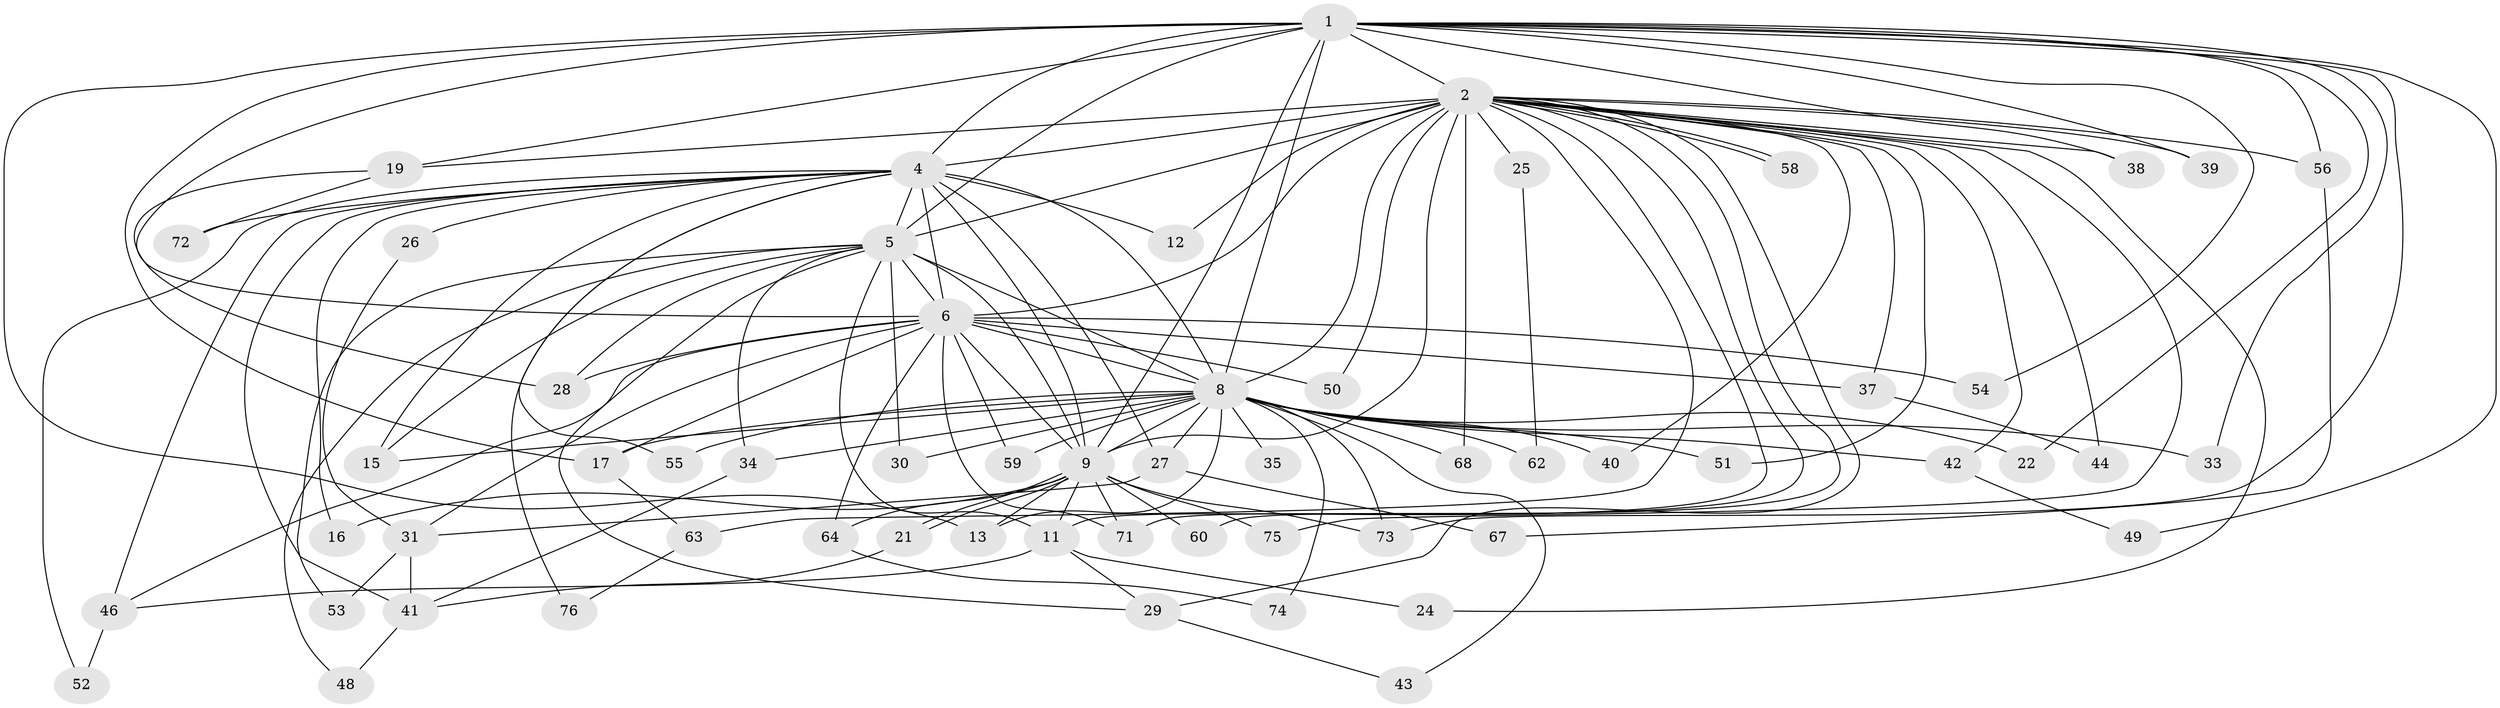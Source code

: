 // Generated by graph-tools (version 1.1) at 2025/51/02/27/25 19:51:53]
// undirected, 59 vertices, 134 edges
graph export_dot {
graph [start="1"]
  node [color=gray90,style=filled];
  1 [super="+32"];
  2 [super="+3"];
  4 [super="+14"];
  5 [super="+18"];
  6 [super="+7"];
  8 [super="+10"];
  9 [super="+20"];
  11 [super="+70"];
  12;
  13 [super="+36"];
  15 [super="+23"];
  16;
  17;
  19;
  21;
  22;
  24;
  25;
  26;
  27;
  28 [super="+61"];
  29 [super="+65"];
  30;
  31 [super="+57"];
  33;
  34 [super="+45"];
  35;
  37;
  38;
  39;
  40;
  41 [super="+69"];
  42 [super="+47"];
  43;
  44;
  46 [super="+77"];
  48;
  49;
  50;
  51;
  52;
  53;
  54;
  55;
  56;
  58;
  59;
  60;
  62;
  63 [super="+66"];
  64;
  67;
  68;
  71 [super="+78"];
  72;
  73 [super="+79"];
  74;
  75;
  76;
  1 -- 2 [weight=2];
  1 -- 4;
  1 -- 5;
  1 -- 6 [weight=2];
  1 -- 8 [weight=2];
  1 -- 9;
  1 -- 13;
  1 -- 19;
  1 -- 22;
  1 -- 38;
  1 -- 39;
  1 -- 49;
  1 -- 54;
  1 -- 56;
  1 -- 73;
  1 -- 17;
  1 -- 33;
  2 -- 4 [weight=2];
  2 -- 5 [weight=2];
  2 -- 6 [weight=4];
  2 -- 8 [weight=4];
  2 -- 9 [weight=3];
  2 -- 12;
  2 -- 25 [weight=2];
  2 -- 42;
  2 -- 44;
  2 -- 51;
  2 -- 58;
  2 -- 58;
  2 -- 63 [weight=2];
  2 -- 68;
  2 -- 11;
  2 -- 75;
  2 -- 19;
  2 -- 24;
  2 -- 29;
  2 -- 37;
  2 -- 38;
  2 -- 39;
  2 -- 40;
  2 -- 50;
  2 -- 56;
  2 -- 60;
  2 -- 71;
  4 -- 5;
  4 -- 6 [weight=2];
  4 -- 8 [weight=3];
  4 -- 9;
  4 -- 12;
  4 -- 26 [weight=2];
  4 -- 27;
  4 -- 41;
  4 -- 76;
  4 -- 72;
  4 -- 46;
  4 -- 16;
  4 -- 52;
  4 -- 55;
  4 -- 15;
  5 -- 6 [weight=2];
  5 -- 8 [weight=3];
  5 -- 9;
  5 -- 11;
  5 -- 15;
  5 -- 28;
  5 -- 34;
  5 -- 48;
  5 -- 53;
  5 -- 29;
  5 -- 30;
  6 -- 8 [weight=4];
  6 -- 9 [weight=2];
  6 -- 31;
  6 -- 37;
  6 -- 59;
  6 -- 64;
  6 -- 71;
  6 -- 46;
  6 -- 17;
  6 -- 50;
  6 -- 54;
  6 -- 28;
  8 -- 9 [weight=2];
  8 -- 15;
  8 -- 27;
  8 -- 34;
  8 -- 40;
  8 -- 42;
  8 -- 62;
  8 -- 68;
  8 -- 73;
  8 -- 74;
  8 -- 33;
  8 -- 35;
  8 -- 43;
  8 -- 17;
  8 -- 51;
  8 -- 22;
  8 -- 55;
  8 -- 59;
  8 -- 30;
  8 -- 13;
  9 -- 13;
  9 -- 16;
  9 -- 21;
  9 -- 21;
  9 -- 60;
  9 -- 64;
  9 -- 71;
  9 -- 75;
  9 -- 11;
  9 -- 73;
  11 -- 24;
  11 -- 29;
  11 -- 46;
  17 -- 63;
  19 -- 28;
  19 -- 72;
  21 -- 41;
  25 -- 62;
  26 -- 31;
  27 -- 31;
  27 -- 67;
  29 -- 43;
  31 -- 41;
  31 -- 53;
  34 -- 41;
  37 -- 44;
  41 -- 48;
  42 -- 49;
  46 -- 52;
  56 -- 67;
  63 -- 76;
  64 -- 74;
}
